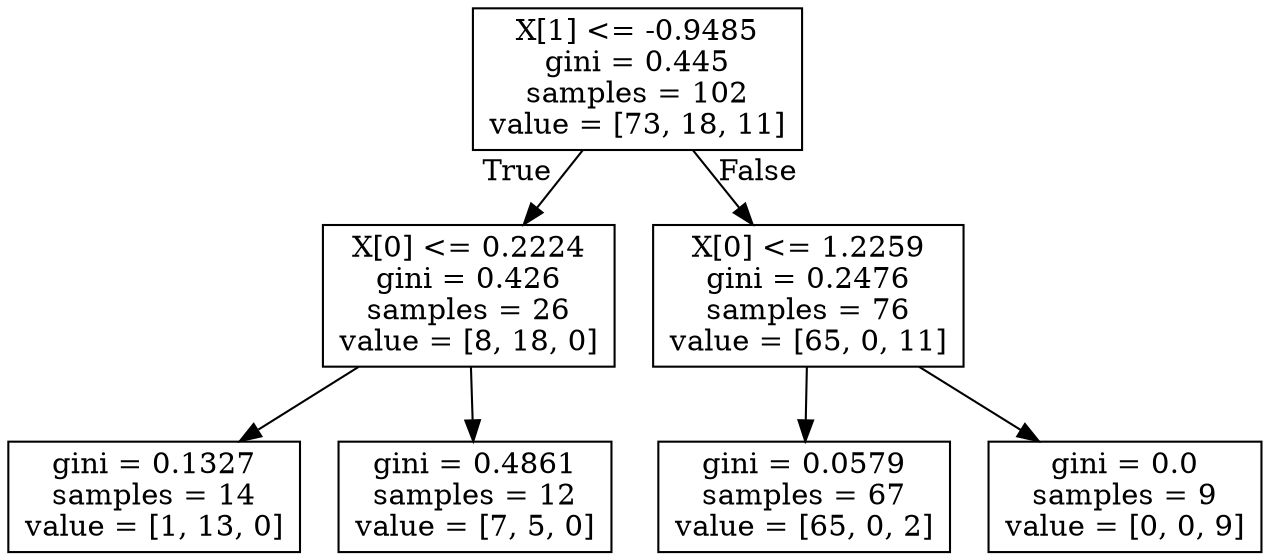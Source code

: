 digraph Tree {
node [shape=box] ;
0 [label="X[1] <= -0.9485\ngini = 0.445\nsamples = 102\nvalue = [73, 18, 11]"] ;
1 [label="X[0] <= 0.2224\ngini = 0.426\nsamples = 26\nvalue = [8, 18, 0]"] ;
0 -> 1 [labeldistance=2.5, labelangle=45, headlabel="True"] ;
2 [label="gini = 0.1327\nsamples = 14\nvalue = [1, 13, 0]"] ;
1 -> 2 ;
3 [label="gini = 0.4861\nsamples = 12\nvalue = [7, 5, 0]"] ;
1 -> 3 ;
4 [label="X[0] <= 1.2259\ngini = 0.2476\nsamples = 76\nvalue = [65, 0, 11]"] ;
0 -> 4 [labeldistance=2.5, labelangle=-45, headlabel="False"] ;
5 [label="gini = 0.0579\nsamples = 67\nvalue = [65, 0, 2]"] ;
4 -> 5 ;
6 [label="gini = 0.0\nsamples = 9\nvalue = [0, 0, 9]"] ;
4 -> 6 ;
}